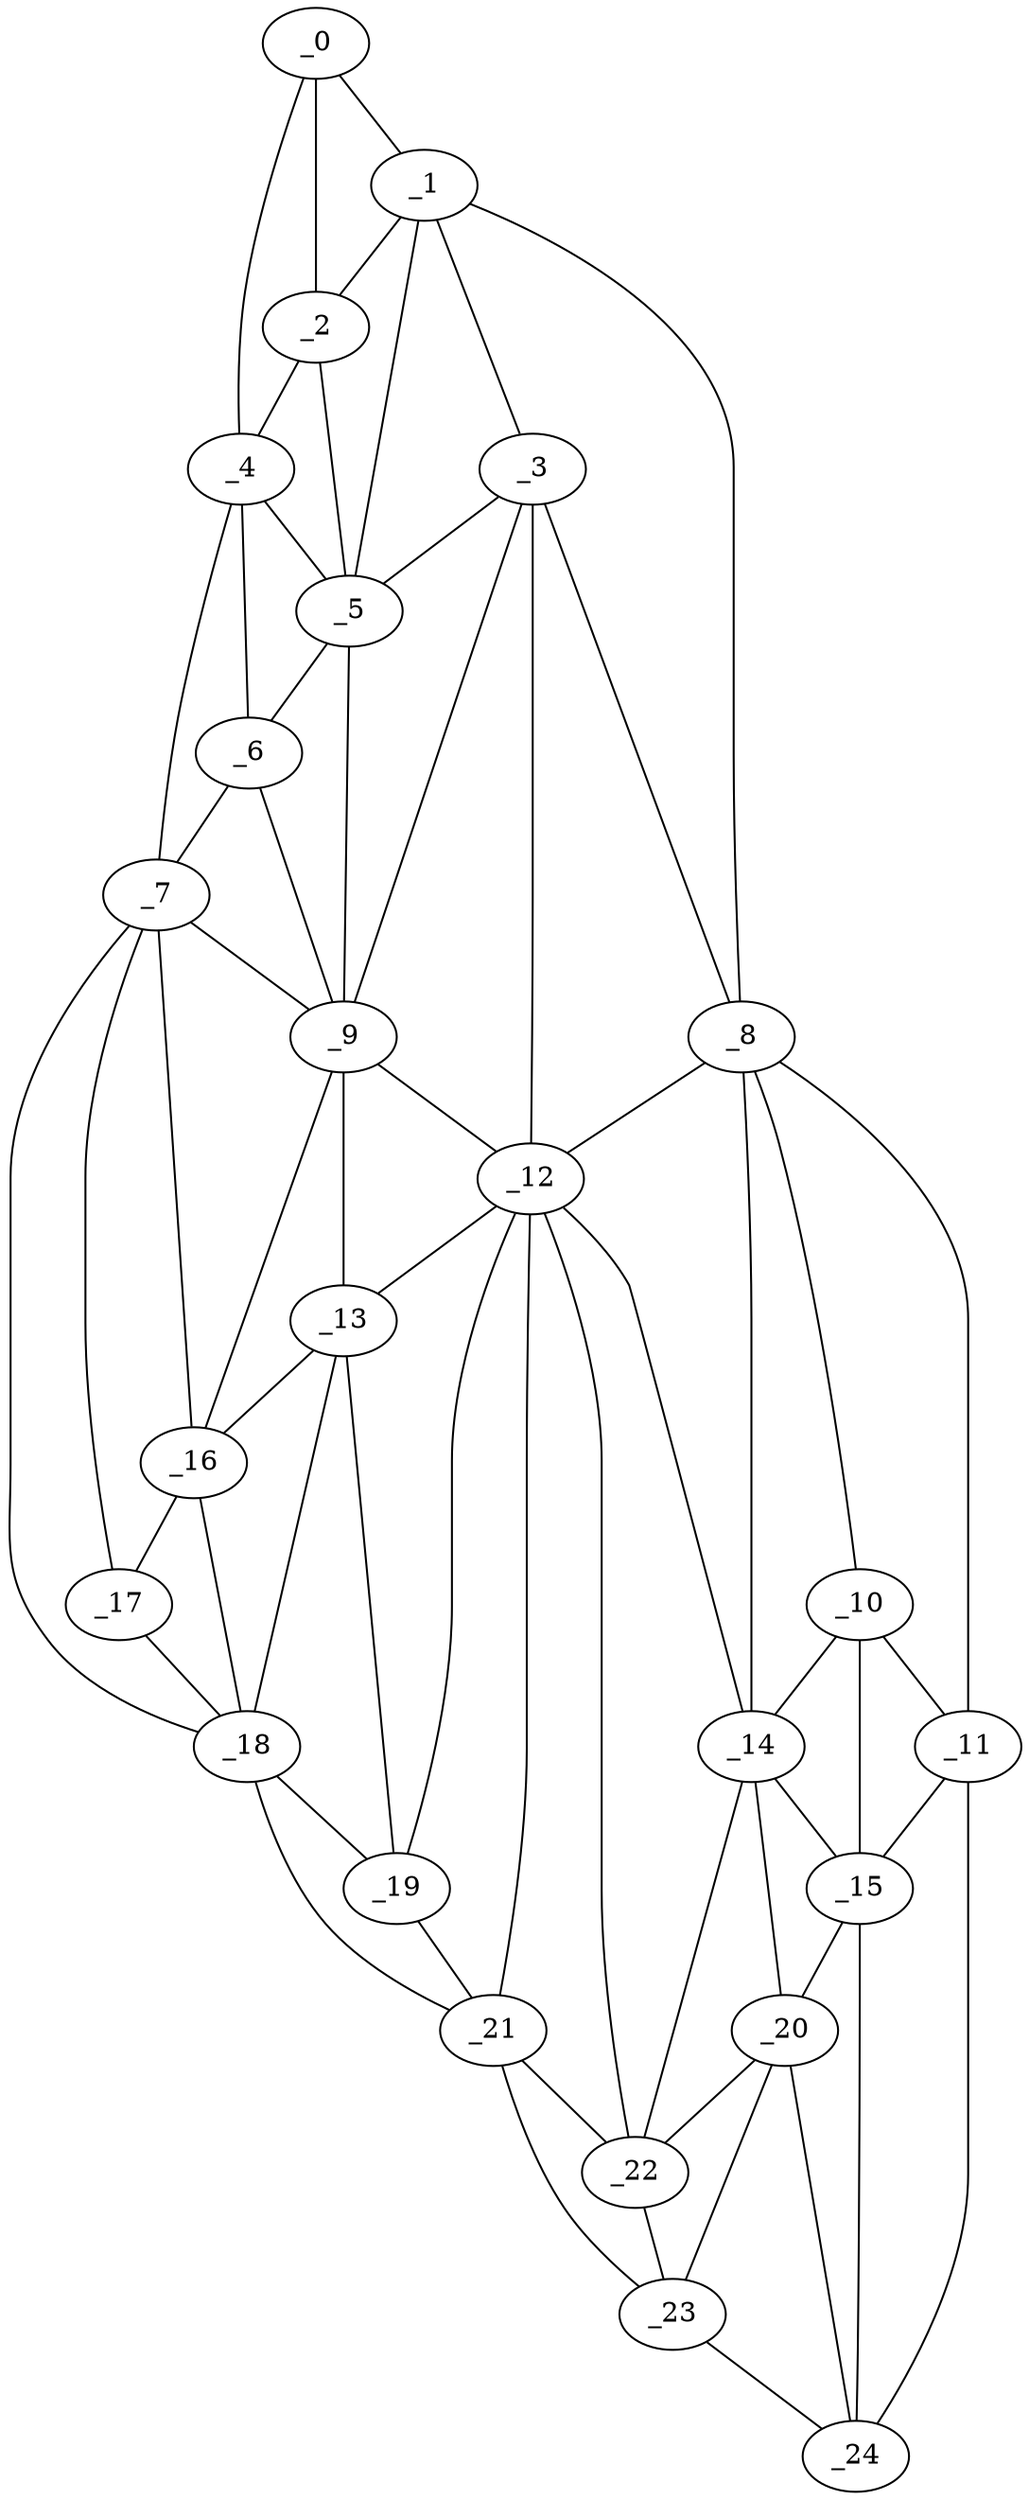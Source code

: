 graph "obj19__245.gxl" {
	_0	 [x=16,
		y=14];
	_1	 [x=17,
		y=76];
	_0 -- _1	 [valence=1];
	_2	 [x=20,
		y=20];
	_0 -- _2	 [valence=2];
	_4	 [x=28,
		y=12];
	_0 -- _4	 [valence=1];
	_1 -- _2	 [valence=2];
	_3	 [x=26,
		y=82];
	_1 -- _3	 [valence=1];
	_5	 [x=32,
		y=20];
	_1 -- _5	 [valence=2];
	_8	 [x=53,
		y=108];
	_1 -- _8	 [valence=1];
	_2 -- _4	 [valence=1];
	_2 -- _5	 [valence=1];
	_3 -- _5	 [valence=2];
	_3 -- _8	 [valence=1];
	_9	 [x=73,
		y=59];
	_3 -- _9	 [valence=1];
	_12	 [x=76,
		y=80];
	_3 -- _12	 [valence=2];
	_4 -- _5	 [valence=2];
	_6	 [x=45,
		y=18];
	_4 -- _6	 [valence=1];
	_7	 [x=50,
		y=17];
	_4 -- _7	 [valence=1];
	_5 -- _6	 [valence=2];
	_5 -- _9	 [valence=1];
	_6 -- _7	 [valence=1];
	_6 -- _9	 [valence=2];
	_7 -- _9	 [valence=2];
	_16	 [x=83,
		y=55];
	_7 -- _16	 [valence=2];
	_17	 [x=92,
		y=49];
	_7 -- _17	 [valence=1];
	_18	 [x=100,
		y=55];
	_7 -- _18	 [valence=1];
	_10	 [x=75,
		y=108];
	_8 -- _10	 [valence=2];
	_11	 [x=75,
		y=111];
	_8 -- _11	 [valence=1];
	_8 -- _12	 [valence=2];
	_14	 [x=78,
		y=92];
	_8 -- _14	 [valence=2];
	_9 -- _12	 [valence=2];
	_13	 [x=78,
		y=68];
	_9 -- _13	 [valence=2];
	_9 -- _16	 [valence=1];
	_10 -- _11	 [valence=2];
	_10 -- _14	 [valence=2];
	_15	 [x=82,
		y=102];
	_10 -- _15	 [valence=2];
	_11 -- _15	 [valence=1];
	_24	 [x=120,
		y=104];
	_11 -- _24	 [valence=1];
	_12 -- _13	 [valence=1];
	_12 -- _14	 [valence=2];
	_19	 [x=106,
		y=63];
	_12 -- _19	 [valence=2];
	_21	 [x=115,
		y=73];
	_12 -- _21	 [valence=2];
	_22	 [x=116,
		y=86];
	_12 -- _22	 [valence=1];
	_13 -- _16	 [valence=1];
	_13 -- _18	 [valence=2];
	_13 -- _19	 [valence=1];
	_14 -- _15	 [valence=2];
	_20	 [x=112,
		y=97];
	_14 -- _20	 [valence=2];
	_14 -- _22	 [valence=2];
	_15 -- _20	 [valence=2];
	_15 -- _24	 [valence=2];
	_16 -- _17	 [valence=2];
	_16 -- _18	 [valence=1];
	_17 -- _18	 [valence=2];
	_18 -- _19	 [valence=2];
	_18 -- _21	 [valence=1];
	_19 -- _21	 [valence=1];
	_20 -- _22	 [valence=2];
	_23	 [x=120,
		y=100];
	_20 -- _23	 [valence=2];
	_20 -- _24	 [valence=1];
	_21 -- _22	 [valence=2];
	_21 -- _23	 [valence=1];
	_22 -- _23	 [valence=2];
	_23 -- _24	 [valence=1];
}
